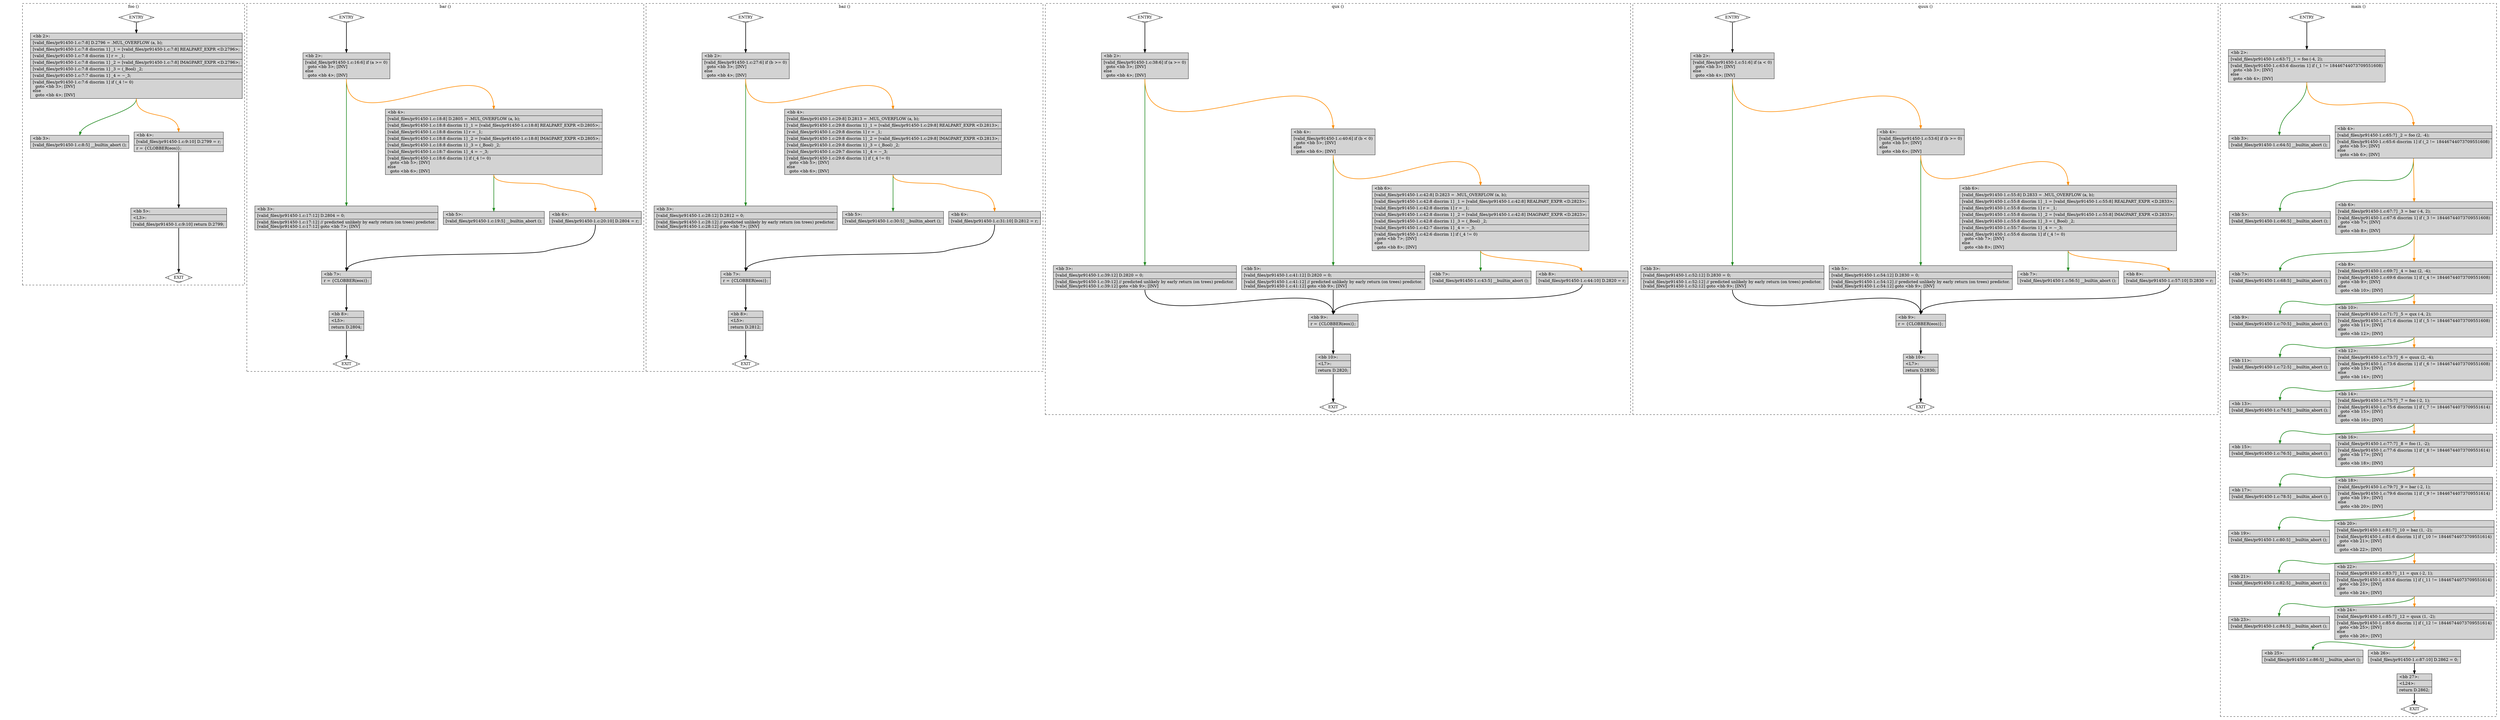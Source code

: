 digraph "a-pr91450-1.c.015t.cfg" {
overlap=false;
subgraph "cluster_foo" {
	style="dashed";
	color="black";
	label="foo ()";
	fn_0_basic_block_0 [shape=Mdiamond,style=filled,fillcolor=white,label="ENTRY"];

	fn_0_basic_block_1 [shape=Mdiamond,style=filled,fillcolor=white,label="EXIT"];

	fn_0_basic_block_2 [shape=record,style=filled,fillcolor=lightgrey,label="{\<bb\ 2\>:\l\
|[valid_files/pr91450-1.c:7:8]\ D.2796\ =\ .MUL_OVERFLOW\ (a,\ b);\l\
|[valid_files/pr91450-1.c:7:8\ discrim\ 1]\ _1\ =\ [valid_files/pr91450-1.c:7:8]\ REALPART_EXPR\ \<D.2796\>;\l\
|[valid_files/pr91450-1.c:7:8\ discrim\ 1]\ r\ =\ _1;\l\
|[valid_files/pr91450-1.c:7:8\ discrim\ 1]\ _2\ =\ [valid_files/pr91450-1.c:7:8]\ IMAGPART_EXPR\ \<D.2796\>;\l\
|[valid_files/pr91450-1.c:7:8\ discrim\ 1]\ _3\ =\ (_Bool)\ _2;\l\
|[valid_files/pr91450-1.c:7:7\ discrim\ 1]\ _4\ =\ ~_3;\l\
|[valid_files/pr91450-1.c:7:6\ discrim\ 1]\ if\ (_4\ !=\ 0)\l\
\ \ goto\ \<bb\ 3\>;\ [INV]\l\
else\l\
\ \ goto\ \<bb\ 4\>;\ [INV]\l\
}"];

	fn_0_basic_block_3 [shape=record,style=filled,fillcolor=lightgrey,label="{\<bb\ 3\>:\l\
|[valid_files/pr91450-1.c:8:5]\ __builtin_abort\ ();\l\
}"];

	fn_0_basic_block_4 [shape=record,style=filled,fillcolor=lightgrey,label="{\<bb\ 4\>:\l\
|[valid_files/pr91450-1.c:9:10]\ D.2799\ =\ r;\l\
|r\ =\ \{CLOBBER(eos)\};\l\
}"];

	fn_0_basic_block_5 [shape=record,style=filled,fillcolor=lightgrey,label="{\<bb\ 5\>:\l\
|\<L3\>:\l\
|[valid_files/pr91450-1.c:9:10]\ return\ D.2799;\l\
}"];

	fn_0_basic_block_0:s -> fn_0_basic_block_2:n [style="solid,bold",color=black,weight=100,constraint=true];
	fn_0_basic_block_2:s -> fn_0_basic_block_3:n [style="solid,bold",color=forestgreen,weight=10,constraint=true];
	fn_0_basic_block_2:s -> fn_0_basic_block_4:n [style="solid,bold",color=darkorange,weight=10,constraint=true];
	fn_0_basic_block_4:s -> fn_0_basic_block_5:n [style="solid,bold",color=black,weight=100,constraint=true];
	fn_0_basic_block_5:s -> fn_0_basic_block_1:n [style="solid,bold",color=black,weight=10,constraint=true];
	fn_0_basic_block_0:s -> fn_0_basic_block_1:n [style="invis",constraint=true];
}
subgraph "cluster_bar" {
	style="dashed";
	color="black";
	label="bar ()";
	fn_1_basic_block_0 [shape=Mdiamond,style=filled,fillcolor=white,label="ENTRY"];

	fn_1_basic_block_1 [shape=Mdiamond,style=filled,fillcolor=white,label="EXIT"];

	fn_1_basic_block_2 [shape=record,style=filled,fillcolor=lightgrey,label="{\<bb\ 2\>:\l\
|[valid_files/pr91450-1.c:16:6]\ if\ (a\ \>=\ 0)\l\
\ \ goto\ \<bb\ 3\>;\ [INV]\l\
else\l\
\ \ goto\ \<bb\ 4\>;\ [INV]\l\
}"];

	fn_1_basic_block_3 [shape=record,style=filled,fillcolor=lightgrey,label="{\<bb\ 3\>:\l\
|[valid_files/pr91450-1.c:17:12]\ D.2804\ =\ 0;\l\
|[valid_files/pr91450-1.c:17:12]\ //\ predicted\ unlikely\ by\ early\ return\ (on\ trees)\ predictor.\l\
[valid_files/pr91450-1.c:17:12]\ goto\ \<bb\ 7\>;\ [INV]\l\
}"];

	fn_1_basic_block_4 [shape=record,style=filled,fillcolor=lightgrey,label="{\<bb\ 4\>:\l\
|[valid_files/pr91450-1.c:18:8]\ D.2805\ =\ .MUL_OVERFLOW\ (a,\ b);\l\
|[valid_files/pr91450-1.c:18:8\ discrim\ 1]\ _1\ =\ [valid_files/pr91450-1.c:18:8]\ REALPART_EXPR\ \<D.2805\>;\l\
|[valid_files/pr91450-1.c:18:8\ discrim\ 1]\ r\ =\ _1;\l\
|[valid_files/pr91450-1.c:18:8\ discrim\ 1]\ _2\ =\ [valid_files/pr91450-1.c:18:8]\ IMAGPART_EXPR\ \<D.2805\>;\l\
|[valid_files/pr91450-1.c:18:8\ discrim\ 1]\ _3\ =\ (_Bool)\ _2;\l\
|[valid_files/pr91450-1.c:18:7\ discrim\ 1]\ _4\ =\ ~_3;\l\
|[valid_files/pr91450-1.c:18:6\ discrim\ 1]\ if\ (_4\ !=\ 0)\l\
\ \ goto\ \<bb\ 5\>;\ [INV]\l\
else\l\
\ \ goto\ \<bb\ 6\>;\ [INV]\l\
}"];

	fn_1_basic_block_5 [shape=record,style=filled,fillcolor=lightgrey,label="{\<bb\ 5\>:\l\
|[valid_files/pr91450-1.c:19:5]\ __builtin_abort\ ();\l\
}"];

	fn_1_basic_block_6 [shape=record,style=filled,fillcolor=lightgrey,label="{\<bb\ 6\>:\l\
|[valid_files/pr91450-1.c:20:10]\ D.2804\ =\ r;\l\
}"];

	fn_1_basic_block_7 [shape=record,style=filled,fillcolor=lightgrey,label="{\<bb\ 7\>:\l\
|r\ =\ \{CLOBBER(eos)\};\l\
}"];

	fn_1_basic_block_8 [shape=record,style=filled,fillcolor=lightgrey,label="{\<bb\ 8\>:\l\
|\<L5\>:\l\
|return\ D.2804;\l\
}"];

	fn_1_basic_block_0:s -> fn_1_basic_block_2:n [style="solid,bold",color=black,weight=100,constraint=true];
	fn_1_basic_block_2:s -> fn_1_basic_block_3:n [style="solid,bold",color=forestgreen,weight=10,constraint=true];
	fn_1_basic_block_2:s -> fn_1_basic_block_4:n [style="solid,bold",color=darkorange,weight=10,constraint=true];
	fn_1_basic_block_3:s -> fn_1_basic_block_7:n [style="solid,bold",color=black,weight=100,constraint=true];
	fn_1_basic_block_4:s -> fn_1_basic_block_5:n [style="solid,bold",color=forestgreen,weight=10,constraint=true];
	fn_1_basic_block_4:s -> fn_1_basic_block_6:n [style="solid,bold",color=darkorange,weight=10,constraint=true];
	fn_1_basic_block_6:s -> fn_1_basic_block_7:n [style="solid,bold",color=black,weight=100,constraint=true];
	fn_1_basic_block_7:s -> fn_1_basic_block_8:n [style="solid,bold",color=black,weight=100,constraint=true];
	fn_1_basic_block_8:s -> fn_1_basic_block_1:n [style="solid,bold",color=black,weight=10,constraint=true];
	fn_1_basic_block_0:s -> fn_1_basic_block_1:n [style="invis",constraint=true];
}
subgraph "cluster_baz" {
	style="dashed";
	color="black";
	label="baz ()";
	fn_2_basic_block_0 [shape=Mdiamond,style=filled,fillcolor=white,label="ENTRY"];

	fn_2_basic_block_1 [shape=Mdiamond,style=filled,fillcolor=white,label="EXIT"];

	fn_2_basic_block_2 [shape=record,style=filled,fillcolor=lightgrey,label="{\<bb\ 2\>:\l\
|[valid_files/pr91450-1.c:27:6]\ if\ (b\ \>=\ 0)\l\
\ \ goto\ \<bb\ 3\>;\ [INV]\l\
else\l\
\ \ goto\ \<bb\ 4\>;\ [INV]\l\
}"];

	fn_2_basic_block_3 [shape=record,style=filled,fillcolor=lightgrey,label="{\<bb\ 3\>:\l\
|[valid_files/pr91450-1.c:28:12]\ D.2812\ =\ 0;\l\
|[valid_files/pr91450-1.c:28:12]\ //\ predicted\ unlikely\ by\ early\ return\ (on\ trees)\ predictor.\l\
[valid_files/pr91450-1.c:28:12]\ goto\ \<bb\ 7\>;\ [INV]\l\
}"];

	fn_2_basic_block_4 [shape=record,style=filled,fillcolor=lightgrey,label="{\<bb\ 4\>:\l\
|[valid_files/pr91450-1.c:29:8]\ D.2813\ =\ .MUL_OVERFLOW\ (a,\ b);\l\
|[valid_files/pr91450-1.c:29:8\ discrim\ 1]\ _1\ =\ [valid_files/pr91450-1.c:29:8]\ REALPART_EXPR\ \<D.2813\>;\l\
|[valid_files/pr91450-1.c:29:8\ discrim\ 1]\ r\ =\ _1;\l\
|[valid_files/pr91450-1.c:29:8\ discrim\ 1]\ _2\ =\ [valid_files/pr91450-1.c:29:8]\ IMAGPART_EXPR\ \<D.2813\>;\l\
|[valid_files/pr91450-1.c:29:8\ discrim\ 1]\ _3\ =\ (_Bool)\ _2;\l\
|[valid_files/pr91450-1.c:29:7\ discrim\ 1]\ _4\ =\ ~_3;\l\
|[valid_files/pr91450-1.c:29:6\ discrim\ 1]\ if\ (_4\ !=\ 0)\l\
\ \ goto\ \<bb\ 5\>;\ [INV]\l\
else\l\
\ \ goto\ \<bb\ 6\>;\ [INV]\l\
}"];

	fn_2_basic_block_5 [shape=record,style=filled,fillcolor=lightgrey,label="{\<bb\ 5\>:\l\
|[valid_files/pr91450-1.c:30:5]\ __builtin_abort\ ();\l\
}"];

	fn_2_basic_block_6 [shape=record,style=filled,fillcolor=lightgrey,label="{\<bb\ 6\>:\l\
|[valid_files/pr91450-1.c:31:10]\ D.2812\ =\ r;\l\
}"];

	fn_2_basic_block_7 [shape=record,style=filled,fillcolor=lightgrey,label="{\<bb\ 7\>:\l\
|r\ =\ \{CLOBBER(eos)\};\l\
}"];

	fn_2_basic_block_8 [shape=record,style=filled,fillcolor=lightgrey,label="{\<bb\ 8\>:\l\
|\<L5\>:\l\
|return\ D.2812;\l\
}"];

	fn_2_basic_block_0:s -> fn_2_basic_block_2:n [style="solid,bold",color=black,weight=100,constraint=true];
	fn_2_basic_block_2:s -> fn_2_basic_block_3:n [style="solid,bold",color=forestgreen,weight=10,constraint=true];
	fn_2_basic_block_2:s -> fn_2_basic_block_4:n [style="solid,bold",color=darkorange,weight=10,constraint=true];
	fn_2_basic_block_3:s -> fn_2_basic_block_7:n [style="solid,bold",color=black,weight=100,constraint=true];
	fn_2_basic_block_4:s -> fn_2_basic_block_5:n [style="solid,bold",color=forestgreen,weight=10,constraint=true];
	fn_2_basic_block_4:s -> fn_2_basic_block_6:n [style="solid,bold",color=darkorange,weight=10,constraint=true];
	fn_2_basic_block_6:s -> fn_2_basic_block_7:n [style="solid,bold",color=black,weight=100,constraint=true];
	fn_2_basic_block_7:s -> fn_2_basic_block_8:n [style="solid,bold",color=black,weight=100,constraint=true];
	fn_2_basic_block_8:s -> fn_2_basic_block_1:n [style="solid,bold",color=black,weight=10,constraint=true];
	fn_2_basic_block_0:s -> fn_2_basic_block_1:n [style="invis",constraint=true];
}
subgraph "cluster_qux" {
	style="dashed";
	color="black";
	label="qux ()";
	fn_3_basic_block_0 [shape=Mdiamond,style=filled,fillcolor=white,label="ENTRY"];

	fn_3_basic_block_1 [shape=Mdiamond,style=filled,fillcolor=white,label="EXIT"];

	fn_3_basic_block_2 [shape=record,style=filled,fillcolor=lightgrey,label="{\<bb\ 2\>:\l\
|[valid_files/pr91450-1.c:38:6]\ if\ (a\ \>=\ 0)\l\
\ \ goto\ \<bb\ 3\>;\ [INV]\l\
else\l\
\ \ goto\ \<bb\ 4\>;\ [INV]\l\
}"];

	fn_3_basic_block_3 [shape=record,style=filled,fillcolor=lightgrey,label="{\<bb\ 3\>:\l\
|[valid_files/pr91450-1.c:39:12]\ D.2820\ =\ 0;\l\
|[valid_files/pr91450-1.c:39:12]\ //\ predicted\ unlikely\ by\ early\ return\ (on\ trees)\ predictor.\l\
[valid_files/pr91450-1.c:39:12]\ goto\ \<bb\ 9\>;\ [INV]\l\
}"];

	fn_3_basic_block_4 [shape=record,style=filled,fillcolor=lightgrey,label="{\<bb\ 4\>:\l\
|[valid_files/pr91450-1.c:40:6]\ if\ (b\ \<\ 0)\l\
\ \ goto\ \<bb\ 5\>;\ [INV]\l\
else\l\
\ \ goto\ \<bb\ 6\>;\ [INV]\l\
}"];

	fn_3_basic_block_5 [shape=record,style=filled,fillcolor=lightgrey,label="{\<bb\ 5\>:\l\
|[valid_files/pr91450-1.c:41:12]\ D.2820\ =\ 0;\l\
|[valid_files/pr91450-1.c:41:12]\ //\ predicted\ unlikely\ by\ early\ return\ (on\ trees)\ predictor.\l\
[valid_files/pr91450-1.c:41:12]\ goto\ \<bb\ 9\>;\ [INV]\l\
}"];

	fn_3_basic_block_6 [shape=record,style=filled,fillcolor=lightgrey,label="{\<bb\ 6\>:\l\
|[valid_files/pr91450-1.c:42:8]\ D.2823\ =\ .MUL_OVERFLOW\ (a,\ b);\l\
|[valid_files/pr91450-1.c:42:8\ discrim\ 1]\ _1\ =\ [valid_files/pr91450-1.c:42:8]\ REALPART_EXPR\ \<D.2823\>;\l\
|[valid_files/pr91450-1.c:42:8\ discrim\ 1]\ r\ =\ _1;\l\
|[valid_files/pr91450-1.c:42:8\ discrim\ 1]\ _2\ =\ [valid_files/pr91450-1.c:42:8]\ IMAGPART_EXPR\ \<D.2823\>;\l\
|[valid_files/pr91450-1.c:42:8\ discrim\ 1]\ _3\ =\ (_Bool)\ _2;\l\
|[valid_files/pr91450-1.c:42:7\ discrim\ 1]\ _4\ =\ ~_3;\l\
|[valid_files/pr91450-1.c:42:6\ discrim\ 1]\ if\ (_4\ !=\ 0)\l\
\ \ goto\ \<bb\ 7\>;\ [INV]\l\
else\l\
\ \ goto\ \<bb\ 8\>;\ [INV]\l\
}"];

	fn_3_basic_block_7 [shape=record,style=filled,fillcolor=lightgrey,label="{\<bb\ 7\>:\l\
|[valid_files/pr91450-1.c:43:5]\ __builtin_abort\ ();\l\
}"];

	fn_3_basic_block_8 [shape=record,style=filled,fillcolor=lightgrey,label="{\<bb\ 8\>:\l\
|[valid_files/pr91450-1.c:44:10]\ D.2820\ =\ r;\l\
}"];

	fn_3_basic_block_9 [shape=record,style=filled,fillcolor=lightgrey,label="{\<bb\ 9\>:\l\
|r\ =\ \{CLOBBER(eos)\};\l\
}"];

	fn_3_basic_block_10 [shape=record,style=filled,fillcolor=lightgrey,label="{\<bb\ 10\>:\l\
|\<L7\>:\l\
|return\ D.2820;\l\
}"];

	fn_3_basic_block_0:s -> fn_3_basic_block_2:n [style="solid,bold",color=black,weight=100,constraint=true];
	fn_3_basic_block_2:s -> fn_3_basic_block_3:n [style="solid,bold",color=forestgreen,weight=10,constraint=true];
	fn_3_basic_block_2:s -> fn_3_basic_block_4:n [style="solid,bold",color=darkorange,weight=10,constraint=true];
	fn_3_basic_block_3:s -> fn_3_basic_block_9:n [style="solid,bold",color=black,weight=100,constraint=true];
	fn_3_basic_block_4:s -> fn_3_basic_block_5:n [style="solid,bold",color=forestgreen,weight=10,constraint=true];
	fn_3_basic_block_4:s -> fn_3_basic_block_6:n [style="solid,bold",color=darkorange,weight=10,constraint=true];
	fn_3_basic_block_5:s -> fn_3_basic_block_9:n [style="solid,bold",color=black,weight=100,constraint=true];
	fn_3_basic_block_6:s -> fn_3_basic_block_7:n [style="solid,bold",color=forestgreen,weight=10,constraint=true];
	fn_3_basic_block_6:s -> fn_3_basic_block_8:n [style="solid,bold",color=darkorange,weight=10,constraint=true];
	fn_3_basic_block_8:s -> fn_3_basic_block_9:n [style="solid,bold",color=black,weight=100,constraint=true];
	fn_3_basic_block_9:s -> fn_3_basic_block_10:n [style="solid,bold",color=black,weight=100,constraint=true];
	fn_3_basic_block_10:s -> fn_3_basic_block_1:n [style="solid,bold",color=black,weight=10,constraint=true];
	fn_3_basic_block_0:s -> fn_3_basic_block_1:n [style="invis",constraint=true];
}
subgraph "cluster_quux" {
	style="dashed";
	color="black";
	label="quux ()";
	fn_4_basic_block_0 [shape=Mdiamond,style=filled,fillcolor=white,label="ENTRY"];

	fn_4_basic_block_1 [shape=Mdiamond,style=filled,fillcolor=white,label="EXIT"];

	fn_4_basic_block_2 [shape=record,style=filled,fillcolor=lightgrey,label="{\<bb\ 2\>:\l\
|[valid_files/pr91450-1.c:51:6]\ if\ (a\ \<\ 0)\l\
\ \ goto\ \<bb\ 3\>;\ [INV]\l\
else\l\
\ \ goto\ \<bb\ 4\>;\ [INV]\l\
}"];

	fn_4_basic_block_3 [shape=record,style=filled,fillcolor=lightgrey,label="{\<bb\ 3\>:\l\
|[valid_files/pr91450-1.c:52:12]\ D.2830\ =\ 0;\l\
|[valid_files/pr91450-1.c:52:12]\ //\ predicted\ unlikely\ by\ early\ return\ (on\ trees)\ predictor.\l\
[valid_files/pr91450-1.c:52:12]\ goto\ \<bb\ 9\>;\ [INV]\l\
}"];

	fn_4_basic_block_4 [shape=record,style=filled,fillcolor=lightgrey,label="{\<bb\ 4\>:\l\
|[valid_files/pr91450-1.c:53:6]\ if\ (b\ \>=\ 0)\l\
\ \ goto\ \<bb\ 5\>;\ [INV]\l\
else\l\
\ \ goto\ \<bb\ 6\>;\ [INV]\l\
}"];

	fn_4_basic_block_5 [shape=record,style=filled,fillcolor=lightgrey,label="{\<bb\ 5\>:\l\
|[valid_files/pr91450-1.c:54:12]\ D.2830\ =\ 0;\l\
|[valid_files/pr91450-1.c:54:12]\ //\ predicted\ unlikely\ by\ early\ return\ (on\ trees)\ predictor.\l\
[valid_files/pr91450-1.c:54:12]\ goto\ \<bb\ 9\>;\ [INV]\l\
}"];

	fn_4_basic_block_6 [shape=record,style=filled,fillcolor=lightgrey,label="{\<bb\ 6\>:\l\
|[valid_files/pr91450-1.c:55:8]\ D.2833\ =\ .MUL_OVERFLOW\ (a,\ b);\l\
|[valid_files/pr91450-1.c:55:8\ discrim\ 1]\ _1\ =\ [valid_files/pr91450-1.c:55:8]\ REALPART_EXPR\ \<D.2833\>;\l\
|[valid_files/pr91450-1.c:55:8\ discrim\ 1]\ r\ =\ _1;\l\
|[valid_files/pr91450-1.c:55:8\ discrim\ 1]\ _2\ =\ [valid_files/pr91450-1.c:55:8]\ IMAGPART_EXPR\ \<D.2833\>;\l\
|[valid_files/pr91450-1.c:55:8\ discrim\ 1]\ _3\ =\ (_Bool)\ _2;\l\
|[valid_files/pr91450-1.c:55:7\ discrim\ 1]\ _4\ =\ ~_3;\l\
|[valid_files/pr91450-1.c:55:6\ discrim\ 1]\ if\ (_4\ !=\ 0)\l\
\ \ goto\ \<bb\ 7\>;\ [INV]\l\
else\l\
\ \ goto\ \<bb\ 8\>;\ [INV]\l\
}"];

	fn_4_basic_block_7 [shape=record,style=filled,fillcolor=lightgrey,label="{\<bb\ 7\>:\l\
|[valid_files/pr91450-1.c:56:5]\ __builtin_abort\ ();\l\
}"];

	fn_4_basic_block_8 [shape=record,style=filled,fillcolor=lightgrey,label="{\<bb\ 8\>:\l\
|[valid_files/pr91450-1.c:57:10]\ D.2830\ =\ r;\l\
}"];

	fn_4_basic_block_9 [shape=record,style=filled,fillcolor=lightgrey,label="{\<bb\ 9\>:\l\
|r\ =\ \{CLOBBER(eos)\};\l\
}"];

	fn_4_basic_block_10 [shape=record,style=filled,fillcolor=lightgrey,label="{\<bb\ 10\>:\l\
|\<L7\>:\l\
|return\ D.2830;\l\
}"];

	fn_4_basic_block_0:s -> fn_4_basic_block_2:n [style="solid,bold",color=black,weight=100,constraint=true];
	fn_4_basic_block_2:s -> fn_4_basic_block_3:n [style="solid,bold",color=forestgreen,weight=10,constraint=true];
	fn_4_basic_block_2:s -> fn_4_basic_block_4:n [style="solid,bold",color=darkorange,weight=10,constraint=true];
	fn_4_basic_block_3:s -> fn_4_basic_block_9:n [style="solid,bold",color=black,weight=100,constraint=true];
	fn_4_basic_block_4:s -> fn_4_basic_block_5:n [style="solid,bold",color=forestgreen,weight=10,constraint=true];
	fn_4_basic_block_4:s -> fn_4_basic_block_6:n [style="solid,bold",color=darkorange,weight=10,constraint=true];
	fn_4_basic_block_5:s -> fn_4_basic_block_9:n [style="solid,bold",color=black,weight=100,constraint=true];
	fn_4_basic_block_6:s -> fn_4_basic_block_7:n [style="solid,bold",color=forestgreen,weight=10,constraint=true];
	fn_4_basic_block_6:s -> fn_4_basic_block_8:n [style="solid,bold",color=darkorange,weight=10,constraint=true];
	fn_4_basic_block_8:s -> fn_4_basic_block_9:n [style="solid,bold",color=black,weight=100,constraint=true];
	fn_4_basic_block_9:s -> fn_4_basic_block_10:n [style="solid,bold",color=black,weight=100,constraint=true];
	fn_4_basic_block_10:s -> fn_4_basic_block_1:n [style="solid,bold",color=black,weight=10,constraint=true];
	fn_4_basic_block_0:s -> fn_4_basic_block_1:n [style="invis",constraint=true];
}
subgraph "cluster_main" {
	style="dashed";
	color="black";
	label="main ()";
	fn_5_basic_block_0 [shape=Mdiamond,style=filled,fillcolor=white,label="ENTRY"];

	fn_5_basic_block_1 [shape=Mdiamond,style=filled,fillcolor=white,label="EXIT"];

	fn_5_basic_block_2 [shape=record,style=filled,fillcolor=lightgrey,label="{\<bb\ 2\>:\l\
|[valid_files/pr91450-1.c:63:7]\ _1\ =\ foo\ (-4,\ 2);\l\
|[valid_files/pr91450-1.c:63:6\ discrim\ 1]\ if\ (_1\ !=\ 18446744073709551608)\l\
\ \ goto\ \<bb\ 3\>;\ [INV]\l\
else\l\
\ \ goto\ \<bb\ 4\>;\ [INV]\l\
}"];

	fn_5_basic_block_3 [shape=record,style=filled,fillcolor=lightgrey,label="{\<bb\ 3\>:\l\
|[valid_files/pr91450-1.c:64:5]\ __builtin_abort\ ();\l\
}"];

	fn_5_basic_block_4 [shape=record,style=filled,fillcolor=lightgrey,label="{\<bb\ 4\>:\l\
|[valid_files/pr91450-1.c:65:7]\ _2\ =\ foo\ (2,\ -4);\l\
|[valid_files/pr91450-1.c:65:6\ discrim\ 1]\ if\ (_2\ !=\ 18446744073709551608)\l\
\ \ goto\ \<bb\ 5\>;\ [INV]\l\
else\l\
\ \ goto\ \<bb\ 6\>;\ [INV]\l\
}"];

	fn_5_basic_block_5 [shape=record,style=filled,fillcolor=lightgrey,label="{\<bb\ 5\>:\l\
|[valid_files/pr91450-1.c:66:5]\ __builtin_abort\ ();\l\
}"];

	fn_5_basic_block_6 [shape=record,style=filled,fillcolor=lightgrey,label="{\<bb\ 6\>:\l\
|[valid_files/pr91450-1.c:67:7]\ _3\ =\ bar\ (-4,\ 2);\l\
|[valid_files/pr91450-1.c:67:6\ discrim\ 1]\ if\ (_3\ !=\ 18446744073709551608)\l\
\ \ goto\ \<bb\ 7\>;\ [INV]\l\
else\l\
\ \ goto\ \<bb\ 8\>;\ [INV]\l\
}"];

	fn_5_basic_block_7 [shape=record,style=filled,fillcolor=lightgrey,label="{\<bb\ 7\>:\l\
|[valid_files/pr91450-1.c:68:5]\ __builtin_abort\ ();\l\
}"];

	fn_5_basic_block_8 [shape=record,style=filled,fillcolor=lightgrey,label="{\<bb\ 8\>:\l\
|[valid_files/pr91450-1.c:69:7]\ _4\ =\ baz\ (2,\ -4);\l\
|[valid_files/pr91450-1.c:69:6\ discrim\ 1]\ if\ (_4\ !=\ 18446744073709551608)\l\
\ \ goto\ \<bb\ 9\>;\ [INV]\l\
else\l\
\ \ goto\ \<bb\ 10\>;\ [INV]\l\
}"];

	fn_5_basic_block_9 [shape=record,style=filled,fillcolor=lightgrey,label="{\<bb\ 9\>:\l\
|[valid_files/pr91450-1.c:70:5]\ __builtin_abort\ ();\l\
}"];

	fn_5_basic_block_10 [shape=record,style=filled,fillcolor=lightgrey,label="{\<bb\ 10\>:\l\
|[valid_files/pr91450-1.c:71:7]\ _5\ =\ qux\ (-4,\ 2);\l\
|[valid_files/pr91450-1.c:71:6\ discrim\ 1]\ if\ (_5\ !=\ 18446744073709551608)\l\
\ \ goto\ \<bb\ 11\>;\ [INV]\l\
else\l\
\ \ goto\ \<bb\ 12\>;\ [INV]\l\
}"];

	fn_5_basic_block_11 [shape=record,style=filled,fillcolor=lightgrey,label="{\<bb\ 11\>:\l\
|[valid_files/pr91450-1.c:72:5]\ __builtin_abort\ ();\l\
}"];

	fn_5_basic_block_12 [shape=record,style=filled,fillcolor=lightgrey,label="{\<bb\ 12\>:\l\
|[valid_files/pr91450-1.c:73:7]\ _6\ =\ quux\ (2,\ -4);\l\
|[valid_files/pr91450-1.c:73:6\ discrim\ 1]\ if\ (_6\ !=\ 18446744073709551608)\l\
\ \ goto\ \<bb\ 13\>;\ [INV]\l\
else\l\
\ \ goto\ \<bb\ 14\>;\ [INV]\l\
}"];

	fn_5_basic_block_13 [shape=record,style=filled,fillcolor=lightgrey,label="{\<bb\ 13\>:\l\
|[valid_files/pr91450-1.c:74:5]\ __builtin_abort\ ();\l\
}"];

	fn_5_basic_block_14 [shape=record,style=filled,fillcolor=lightgrey,label="{\<bb\ 14\>:\l\
|[valid_files/pr91450-1.c:75:7]\ _7\ =\ foo\ (-2,\ 1);\l\
|[valid_files/pr91450-1.c:75:6\ discrim\ 1]\ if\ (_7\ !=\ 18446744073709551614)\l\
\ \ goto\ \<bb\ 15\>;\ [INV]\l\
else\l\
\ \ goto\ \<bb\ 16\>;\ [INV]\l\
}"];

	fn_5_basic_block_15 [shape=record,style=filled,fillcolor=lightgrey,label="{\<bb\ 15\>:\l\
|[valid_files/pr91450-1.c:76:5]\ __builtin_abort\ ();\l\
}"];

	fn_5_basic_block_16 [shape=record,style=filled,fillcolor=lightgrey,label="{\<bb\ 16\>:\l\
|[valid_files/pr91450-1.c:77:7]\ _8\ =\ foo\ (1,\ -2);\l\
|[valid_files/pr91450-1.c:77:6\ discrim\ 1]\ if\ (_8\ !=\ 18446744073709551614)\l\
\ \ goto\ \<bb\ 17\>;\ [INV]\l\
else\l\
\ \ goto\ \<bb\ 18\>;\ [INV]\l\
}"];

	fn_5_basic_block_17 [shape=record,style=filled,fillcolor=lightgrey,label="{\<bb\ 17\>:\l\
|[valid_files/pr91450-1.c:78:5]\ __builtin_abort\ ();\l\
}"];

	fn_5_basic_block_18 [shape=record,style=filled,fillcolor=lightgrey,label="{\<bb\ 18\>:\l\
|[valid_files/pr91450-1.c:79:7]\ _9\ =\ bar\ (-2,\ 1);\l\
|[valid_files/pr91450-1.c:79:6\ discrim\ 1]\ if\ (_9\ !=\ 18446744073709551614)\l\
\ \ goto\ \<bb\ 19\>;\ [INV]\l\
else\l\
\ \ goto\ \<bb\ 20\>;\ [INV]\l\
}"];

	fn_5_basic_block_19 [shape=record,style=filled,fillcolor=lightgrey,label="{\<bb\ 19\>:\l\
|[valid_files/pr91450-1.c:80:5]\ __builtin_abort\ ();\l\
}"];

	fn_5_basic_block_20 [shape=record,style=filled,fillcolor=lightgrey,label="{\<bb\ 20\>:\l\
|[valid_files/pr91450-1.c:81:7]\ _10\ =\ baz\ (1,\ -2);\l\
|[valid_files/pr91450-1.c:81:6\ discrim\ 1]\ if\ (_10\ !=\ 18446744073709551614)\l\
\ \ goto\ \<bb\ 21\>;\ [INV]\l\
else\l\
\ \ goto\ \<bb\ 22\>;\ [INV]\l\
}"];

	fn_5_basic_block_21 [shape=record,style=filled,fillcolor=lightgrey,label="{\<bb\ 21\>:\l\
|[valid_files/pr91450-1.c:82:5]\ __builtin_abort\ ();\l\
}"];

	fn_5_basic_block_22 [shape=record,style=filled,fillcolor=lightgrey,label="{\<bb\ 22\>:\l\
|[valid_files/pr91450-1.c:83:7]\ _11\ =\ qux\ (-2,\ 1);\l\
|[valid_files/pr91450-1.c:83:6\ discrim\ 1]\ if\ (_11\ !=\ 18446744073709551614)\l\
\ \ goto\ \<bb\ 23\>;\ [INV]\l\
else\l\
\ \ goto\ \<bb\ 24\>;\ [INV]\l\
}"];

	fn_5_basic_block_23 [shape=record,style=filled,fillcolor=lightgrey,label="{\<bb\ 23\>:\l\
|[valid_files/pr91450-1.c:84:5]\ __builtin_abort\ ();\l\
}"];

	fn_5_basic_block_24 [shape=record,style=filled,fillcolor=lightgrey,label="{\<bb\ 24\>:\l\
|[valid_files/pr91450-1.c:85:7]\ _12\ =\ quux\ (1,\ -2);\l\
|[valid_files/pr91450-1.c:85:6\ discrim\ 1]\ if\ (_12\ !=\ 18446744073709551614)\l\
\ \ goto\ \<bb\ 25\>;\ [INV]\l\
else\l\
\ \ goto\ \<bb\ 26\>;\ [INV]\l\
}"];

	fn_5_basic_block_25 [shape=record,style=filled,fillcolor=lightgrey,label="{\<bb\ 25\>:\l\
|[valid_files/pr91450-1.c:86:5]\ __builtin_abort\ ();\l\
}"];

	fn_5_basic_block_26 [shape=record,style=filled,fillcolor=lightgrey,label="{\<bb\ 26\>:\l\
|[valid_files/pr91450-1.c:87:10]\ D.2862\ =\ 0;\l\
}"];

	fn_5_basic_block_27 [shape=record,style=filled,fillcolor=lightgrey,label="{\<bb\ 27\>:\l\
|\<L24\>:\l\
|return\ D.2862;\l\
}"];

	fn_5_basic_block_0:s -> fn_5_basic_block_2:n [style="solid,bold",color=black,weight=100,constraint=true];
	fn_5_basic_block_2:s -> fn_5_basic_block_3:n [style="solid,bold",color=forestgreen,weight=10,constraint=true];
	fn_5_basic_block_2:s -> fn_5_basic_block_4:n [style="solid,bold",color=darkorange,weight=10,constraint=true];
	fn_5_basic_block_4:s -> fn_5_basic_block_5:n [style="solid,bold",color=forestgreen,weight=10,constraint=true];
	fn_5_basic_block_4:s -> fn_5_basic_block_6:n [style="solid,bold",color=darkorange,weight=10,constraint=true];
	fn_5_basic_block_6:s -> fn_5_basic_block_7:n [style="solid,bold",color=forestgreen,weight=10,constraint=true];
	fn_5_basic_block_6:s -> fn_5_basic_block_8:n [style="solid,bold",color=darkorange,weight=10,constraint=true];
	fn_5_basic_block_8:s -> fn_5_basic_block_9:n [style="solid,bold",color=forestgreen,weight=10,constraint=true];
	fn_5_basic_block_8:s -> fn_5_basic_block_10:n [style="solid,bold",color=darkorange,weight=10,constraint=true];
	fn_5_basic_block_10:s -> fn_5_basic_block_11:n [style="solid,bold",color=forestgreen,weight=10,constraint=true];
	fn_5_basic_block_10:s -> fn_5_basic_block_12:n [style="solid,bold",color=darkorange,weight=10,constraint=true];
	fn_5_basic_block_12:s -> fn_5_basic_block_13:n [style="solid,bold",color=forestgreen,weight=10,constraint=true];
	fn_5_basic_block_12:s -> fn_5_basic_block_14:n [style="solid,bold",color=darkorange,weight=10,constraint=true];
	fn_5_basic_block_14:s -> fn_5_basic_block_15:n [style="solid,bold",color=forestgreen,weight=10,constraint=true];
	fn_5_basic_block_14:s -> fn_5_basic_block_16:n [style="solid,bold",color=darkorange,weight=10,constraint=true];
	fn_5_basic_block_16:s -> fn_5_basic_block_17:n [style="solid,bold",color=forestgreen,weight=10,constraint=true];
	fn_5_basic_block_16:s -> fn_5_basic_block_18:n [style="solid,bold",color=darkorange,weight=10,constraint=true];
	fn_5_basic_block_18:s -> fn_5_basic_block_19:n [style="solid,bold",color=forestgreen,weight=10,constraint=true];
	fn_5_basic_block_18:s -> fn_5_basic_block_20:n [style="solid,bold",color=darkorange,weight=10,constraint=true];
	fn_5_basic_block_20:s -> fn_5_basic_block_21:n [style="solid,bold",color=forestgreen,weight=10,constraint=true];
	fn_5_basic_block_20:s -> fn_5_basic_block_22:n [style="solid,bold",color=darkorange,weight=10,constraint=true];
	fn_5_basic_block_22:s -> fn_5_basic_block_23:n [style="solid,bold",color=forestgreen,weight=10,constraint=true];
	fn_5_basic_block_22:s -> fn_5_basic_block_24:n [style="solid,bold",color=darkorange,weight=10,constraint=true];
	fn_5_basic_block_24:s -> fn_5_basic_block_25:n [style="solid,bold",color=forestgreen,weight=10,constraint=true];
	fn_5_basic_block_24:s -> fn_5_basic_block_26:n [style="solid,bold",color=darkorange,weight=10,constraint=true];
	fn_5_basic_block_26:s -> fn_5_basic_block_27:n [style="solid,bold",color=black,weight=100,constraint=true];
	fn_5_basic_block_27:s -> fn_5_basic_block_1:n [style="solid,bold",color=black,weight=10,constraint=true];
	fn_5_basic_block_0:s -> fn_5_basic_block_1:n [style="invis",constraint=true];
}
}
